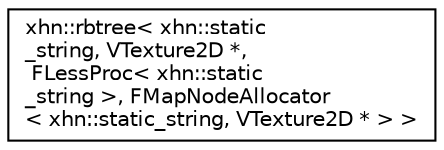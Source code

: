 digraph "Graphical Class Hierarchy"
{
  edge [fontname="Helvetica",fontsize="10",labelfontname="Helvetica",labelfontsize="10"];
  node [fontname="Helvetica",fontsize="10",shape=record];
  rankdir="LR";
  Node1 [label="xhn::rbtree\< xhn::static\l_string, VTexture2D *,\l FLessProc\< xhn::static\l_string \>, FMapNodeAllocator\l\< xhn::static_string, VTexture2D * \> \>",height=0.2,width=0.4,color="black", fillcolor="white", style="filled",URL="$classxhn_1_1rbtree.html"];
}
